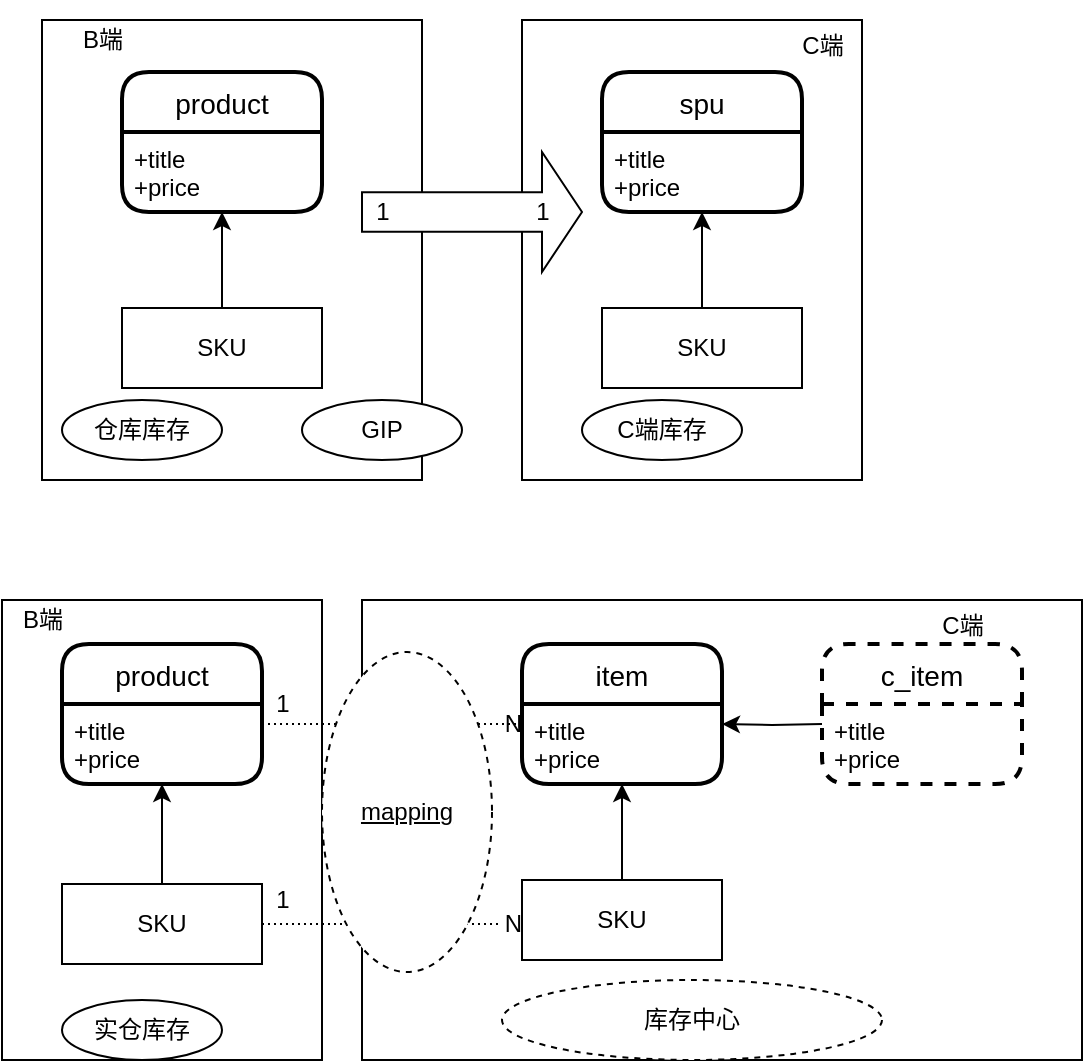 <mxfile version="12.9.9"><diagram id="O-I09vZjH5XDKA0m83Vm" name="Page-1"><mxGraphModel dx="946" dy="625" grid="1" gridSize="10" guides="1" tooltips="1" connect="1" arrows="1" fold="1" page="1" pageScale="1" pageWidth="583" pageHeight="827" math="0" shadow="0"><root><mxCell id="0"/><mxCell id="1" parent="0"/><mxCell id="y6k39cCfNXX0lthHubqu-48" value="" style="rounded=0;whiteSpace=wrap;html=1;" vertex="1" parent="1"><mxGeometry x="200" y="310" width="360" height="230" as="geometry"/></mxCell><mxCell id="y6k39cCfNXX0lthHubqu-46" value="" style="rounded=0;whiteSpace=wrap;html=1;" vertex="1" parent="1"><mxGeometry x="20" y="310" width="160" height="230" as="geometry"/></mxCell><mxCell id="y6k39cCfNXX0lthHubqu-39" value="" style="rounded=0;whiteSpace=wrap;html=1;" vertex="1" parent="1"><mxGeometry x="280" y="20" width="170" height="230" as="geometry"/></mxCell><mxCell id="y6k39cCfNXX0lthHubqu-38" value="" style="rounded=0;whiteSpace=wrap;html=1;" vertex="1" parent="1"><mxGeometry x="40" y="20" width="190" height="230" as="geometry"/></mxCell><mxCell id="y6k39cCfNXX0lthHubqu-8" style="edgeStyle=orthogonalEdgeStyle;rounded=0;orthogonalLoop=1;jettySize=auto;html=1;exitX=0.5;exitY=0;exitDx=0;exitDy=0;entryX=0.5;entryY=1;entryDx=0;entryDy=0;" edge="1" parent="1" source="y6k39cCfNXX0lthHubqu-4" target="y6k39cCfNXX0lthHubqu-2"><mxGeometry relative="1" as="geometry"/></mxCell><mxCell id="y6k39cCfNXX0lthHubqu-4" value="SKU" style="whiteSpace=wrap;html=1;align=center;" vertex="1" parent="1"><mxGeometry x="80" y="164" width="100" height="40" as="geometry"/></mxCell><mxCell id="y6k39cCfNXX0lthHubqu-1" value="product" style="swimlane;childLayout=stackLayout;horizontal=1;startSize=30;horizontalStack=0;rounded=1;fontSize=14;fontStyle=0;strokeWidth=2;resizeParent=0;resizeLast=1;shadow=0;dashed=0;align=center;" vertex="1" parent="1"><mxGeometry x="80" y="46" width="100" height="70" as="geometry"/></mxCell><mxCell id="y6k39cCfNXX0lthHubqu-2" value="+title&#10;+price" style="align=left;strokeColor=none;fillColor=none;spacingLeft=4;fontSize=12;verticalAlign=top;resizable=0;rotatable=0;part=1;" vertex="1" parent="y6k39cCfNXX0lthHubqu-1"><mxGeometry y="30" width="100" height="40" as="geometry"/></mxCell><mxCell id="y6k39cCfNXX0lthHubqu-9" style="edgeStyle=orthogonalEdgeStyle;rounded=0;orthogonalLoop=1;jettySize=auto;html=1;exitX=0.5;exitY=0;exitDx=0;exitDy=0;entryX=0.5;entryY=1;entryDx=0;entryDy=0;" edge="1" parent="1" source="y6k39cCfNXX0lthHubqu-5" target="y6k39cCfNXX0lthHubqu-7"><mxGeometry relative="1" as="geometry"/></mxCell><mxCell id="y6k39cCfNXX0lthHubqu-5" value="SKU" style="whiteSpace=wrap;html=1;align=center;" vertex="1" parent="1"><mxGeometry x="320" y="164" width="100" height="40" as="geometry"/></mxCell><mxCell id="y6k39cCfNXX0lthHubqu-6" value="spu" style="swimlane;childLayout=stackLayout;horizontal=1;startSize=30;horizontalStack=0;rounded=1;fontSize=14;fontStyle=0;strokeWidth=2;resizeParent=0;resizeLast=1;shadow=0;dashed=0;align=center;" vertex="1" parent="1"><mxGeometry x="320" y="46" width="100" height="70" as="geometry"/></mxCell><mxCell id="y6k39cCfNXX0lthHubqu-7" value="+title&#10;+price" style="align=left;strokeColor=none;fillColor=none;spacingLeft=4;fontSize=12;verticalAlign=top;resizable=0;rotatable=0;part=1;" vertex="1" parent="y6k39cCfNXX0lthHubqu-6"><mxGeometry y="30" width="100" height="40" as="geometry"/></mxCell><mxCell id="y6k39cCfNXX0lthHubqu-10" value="" style="html=1;shadow=0;dashed=0;align=center;verticalAlign=middle;shape=mxgraph.arrows2.arrow;dy=0.67;dx=20;notch=0;" vertex="1" parent="1"><mxGeometry x="200" y="86" width="110" height="60" as="geometry"/></mxCell><mxCell id="y6k39cCfNXX0lthHubqu-11" style="edgeStyle=orthogonalEdgeStyle;rounded=0;orthogonalLoop=1;jettySize=auto;html=1;exitX=0.5;exitY=0;exitDx=0;exitDy=0;entryX=0.5;entryY=1;entryDx=0;entryDy=0;" edge="1" parent="1" source="y6k39cCfNXX0lthHubqu-12" target="y6k39cCfNXX0lthHubqu-14"><mxGeometry relative="1" as="geometry"/></mxCell><mxCell id="y6k39cCfNXX0lthHubqu-12" value="SKU" style="whiteSpace=wrap;html=1;align=center;" vertex="1" parent="1"><mxGeometry x="50" y="452" width="100" height="40" as="geometry"/></mxCell><mxCell id="y6k39cCfNXX0lthHubqu-15" value="1" style="text;html=1;align=center;verticalAlign=middle;resizable=0;points=[];autosize=1;" vertex="1" parent="1"><mxGeometry x="200" y="106" width="20" height="20" as="geometry"/></mxCell><mxCell id="y6k39cCfNXX0lthHubqu-16" value="1" style="text;html=1;align=center;verticalAlign=middle;resizable=0;points=[];autosize=1;" vertex="1" parent="1"><mxGeometry x="280" y="106" width="20" height="20" as="geometry"/></mxCell><mxCell id="y6k39cCfNXX0lthHubqu-17" style="edgeStyle=orthogonalEdgeStyle;rounded=0;orthogonalLoop=1;jettySize=auto;html=1;exitX=0.5;exitY=0;exitDx=0;exitDy=0;entryX=0.5;entryY=1;entryDx=0;entryDy=0;" edge="1" parent="1" source="y6k39cCfNXX0lthHubqu-18" target="y6k39cCfNXX0lthHubqu-20"><mxGeometry relative="1" as="geometry"/></mxCell><mxCell id="y6k39cCfNXX0lthHubqu-18" value="SKU" style="whiteSpace=wrap;html=1;align=center;" vertex="1" parent="1"><mxGeometry x="280" y="450" width="100" height="40" as="geometry"/></mxCell><mxCell id="y6k39cCfNXX0lthHubqu-21" value="" style="endArrow=none;html=1;rounded=0;dashed=1;dashPattern=1 2;" edge="1" parent="1" source="y6k39cCfNXX0lthHubqu-12"><mxGeometry relative="1" as="geometry"><mxPoint x="150" y="472" as="sourcePoint"/><mxPoint x="270" y="472" as="targetPoint"/></mxGeometry></mxCell><mxCell id="y6k39cCfNXX0lthHubqu-22" value="N" style="resizable=0;html=1;align=right;verticalAlign=bottom;" connectable="0" vertex="1" parent="y6k39cCfNXX0lthHubqu-21"><mxGeometry x="1" relative="1" as="geometry"><mxPoint x="10" y="8" as="offset"/></mxGeometry></mxCell><mxCell id="y6k39cCfNXX0lthHubqu-23" value="" style="endArrow=none;html=1;rounded=0;dashed=1;dashPattern=1 2;entryX=0;entryY=0.25;entryDx=0;entryDy=0;exitX=1;exitY=0.25;exitDx=0;exitDy=0;" edge="1" parent="1" source="y6k39cCfNXX0lthHubqu-14" target="y6k39cCfNXX0lthHubqu-20"><mxGeometry relative="1" as="geometry"><mxPoint x="150" y="360.5" as="sourcePoint"/><mxPoint x="270" y="366" as="targetPoint"/></mxGeometry></mxCell><mxCell id="y6k39cCfNXX0lthHubqu-24" value="N" style="resizable=0;html=1;align=right;verticalAlign=bottom;" connectable="0" vertex="1" parent="y6k39cCfNXX0lthHubqu-23"><mxGeometry x="1" relative="1" as="geometry"><mxPoint y="8" as="offset"/></mxGeometry></mxCell><mxCell id="y6k39cCfNXX0lthHubqu-25" value="1" style="text;html=1;align=center;verticalAlign=middle;resizable=0;points=[];autosize=1;" vertex="1" parent="1"><mxGeometry x="150" y="352" width="20" height="20" as="geometry"/></mxCell><mxCell id="y6k39cCfNXX0lthHubqu-29" value="1" style="text;html=1;align=center;verticalAlign=middle;resizable=0;points=[];autosize=1;" vertex="1" parent="1"><mxGeometry x="150" y="450" width="20" height="20" as="geometry"/></mxCell><mxCell id="y6k39cCfNXX0lthHubqu-30" value="mapping" style="ellipse;whiteSpace=wrap;html=1;align=center;fontStyle=4;dashed=1;" vertex="1" parent="1"><mxGeometry x="180" y="336" width="85" height="160" as="geometry"/></mxCell><mxCell id="y6k39cCfNXX0lthHubqu-33" style="edgeStyle=orthogonalEdgeStyle;rounded=0;orthogonalLoop=1;jettySize=auto;html=1;exitX=0;exitY=0.5;exitDx=0;exitDy=0;entryX=1;entryY=0.25;entryDx=0;entryDy=0;" edge="1" parent="1" target="y6k39cCfNXX0lthHubqu-20"><mxGeometry relative="1" as="geometry"><mxPoint x="430" y="372" as="sourcePoint"/></mxGeometry></mxCell><mxCell id="y6k39cCfNXX0lthHubqu-40" value="B端" style="text;html=1;align=center;verticalAlign=middle;resizable=0;points=[];autosize=1;" vertex="1" parent="1"><mxGeometry x="50" y="20" width="40" height="20" as="geometry"/></mxCell><mxCell id="y6k39cCfNXX0lthHubqu-41" value="&lt;br&gt;C端" style="text;html=1;align=center;verticalAlign=middle;resizable=0;points=[];autosize=1;" vertex="1" parent="1"><mxGeometry x="410" y="10" width="40" height="30" as="geometry"/></mxCell><mxCell id="y6k39cCfNXX0lthHubqu-43" value="仓库库存" style="ellipse;whiteSpace=wrap;html=1;" vertex="1" parent="1"><mxGeometry x="50" y="210" width="80" height="30" as="geometry"/></mxCell><mxCell id="y6k39cCfNXX0lthHubqu-44" value="GIP" style="ellipse;whiteSpace=wrap;html=1;" vertex="1" parent="1"><mxGeometry x="170" y="210" width="80" height="30" as="geometry"/></mxCell><mxCell id="y6k39cCfNXX0lthHubqu-45" value="C端库存" style="ellipse;whiteSpace=wrap;html=1;" vertex="1" parent="1"><mxGeometry x="310" y="210" width="80" height="30" as="geometry"/></mxCell><mxCell id="y6k39cCfNXX0lthHubqu-13" value="product" style="swimlane;childLayout=stackLayout;horizontal=1;startSize=30;horizontalStack=0;rounded=1;fontSize=14;fontStyle=0;strokeWidth=2;resizeParent=0;resizeLast=1;shadow=0;dashed=0;align=center;" vertex="1" parent="1"><mxGeometry x="50" y="332" width="100" height="70" as="geometry"/></mxCell><mxCell id="y6k39cCfNXX0lthHubqu-14" value="+title&#10;+price" style="align=left;strokeColor=none;fillColor=none;spacingLeft=4;fontSize=12;verticalAlign=top;resizable=0;rotatable=0;part=1;" vertex="1" parent="y6k39cCfNXX0lthHubqu-13"><mxGeometry y="30" width="100" height="40" as="geometry"/></mxCell><mxCell id="y6k39cCfNXX0lthHubqu-19" value="item" style="swimlane;childLayout=stackLayout;horizontal=1;startSize=30;horizontalStack=0;rounded=1;fontSize=14;fontStyle=0;strokeWidth=2;resizeParent=0;resizeLast=1;shadow=0;dashed=0;align=center;" vertex="1" parent="1"><mxGeometry x="280" y="332" width="100" height="70" as="geometry"/></mxCell><mxCell id="y6k39cCfNXX0lthHubqu-20" value="+title&#10;+price" style="align=left;strokeColor=none;fillColor=none;spacingLeft=4;fontSize=12;verticalAlign=top;resizable=0;rotatable=0;part=1;" vertex="1" parent="y6k39cCfNXX0lthHubqu-19"><mxGeometry y="30" width="100" height="40" as="geometry"/></mxCell><mxCell id="y6k39cCfNXX0lthHubqu-34" value="c_item" style="swimlane;childLayout=stackLayout;horizontal=1;startSize=30;horizontalStack=0;rounded=1;fontSize=14;fontStyle=0;strokeWidth=2;resizeParent=0;resizeLast=1;shadow=0;dashed=1;align=center;" vertex="1" parent="1"><mxGeometry x="430" y="332" width="100" height="70" as="geometry"/></mxCell><mxCell id="y6k39cCfNXX0lthHubqu-35" value="+title&#10;+price" style="align=left;strokeColor=none;fillColor=none;spacingLeft=4;fontSize=12;verticalAlign=top;resizable=0;rotatable=0;part=1;" vertex="1" parent="y6k39cCfNXX0lthHubqu-34"><mxGeometry y="30" width="100" height="40" as="geometry"/></mxCell><mxCell id="y6k39cCfNXX0lthHubqu-47" value="实仓库存" style="ellipse;whiteSpace=wrap;html=1;" vertex="1" parent="1"><mxGeometry x="50" y="510" width="80" height="30" as="geometry"/></mxCell><mxCell id="y6k39cCfNXX0lthHubqu-49" value="库存中心" style="ellipse;whiteSpace=wrap;html=1;dashed=1;" vertex="1" parent="1"><mxGeometry x="270" y="500" width="190" height="40" as="geometry"/></mxCell><mxCell id="y6k39cCfNXX0lthHubqu-50" value="B端" style="text;html=1;align=center;verticalAlign=middle;resizable=0;points=[];autosize=1;" vertex="1" parent="1"><mxGeometry x="20" y="310" width="40" height="20" as="geometry"/></mxCell><mxCell id="y6k39cCfNXX0lthHubqu-51" value="&lt;br&gt;C端" style="text;html=1;align=center;verticalAlign=middle;resizable=0;points=[];autosize=1;" vertex="1" parent="1"><mxGeometry x="480" y="300" width="40" height="30" as="geometry"/></mxCell></root></mxGraphModel></diagram></mxfile>